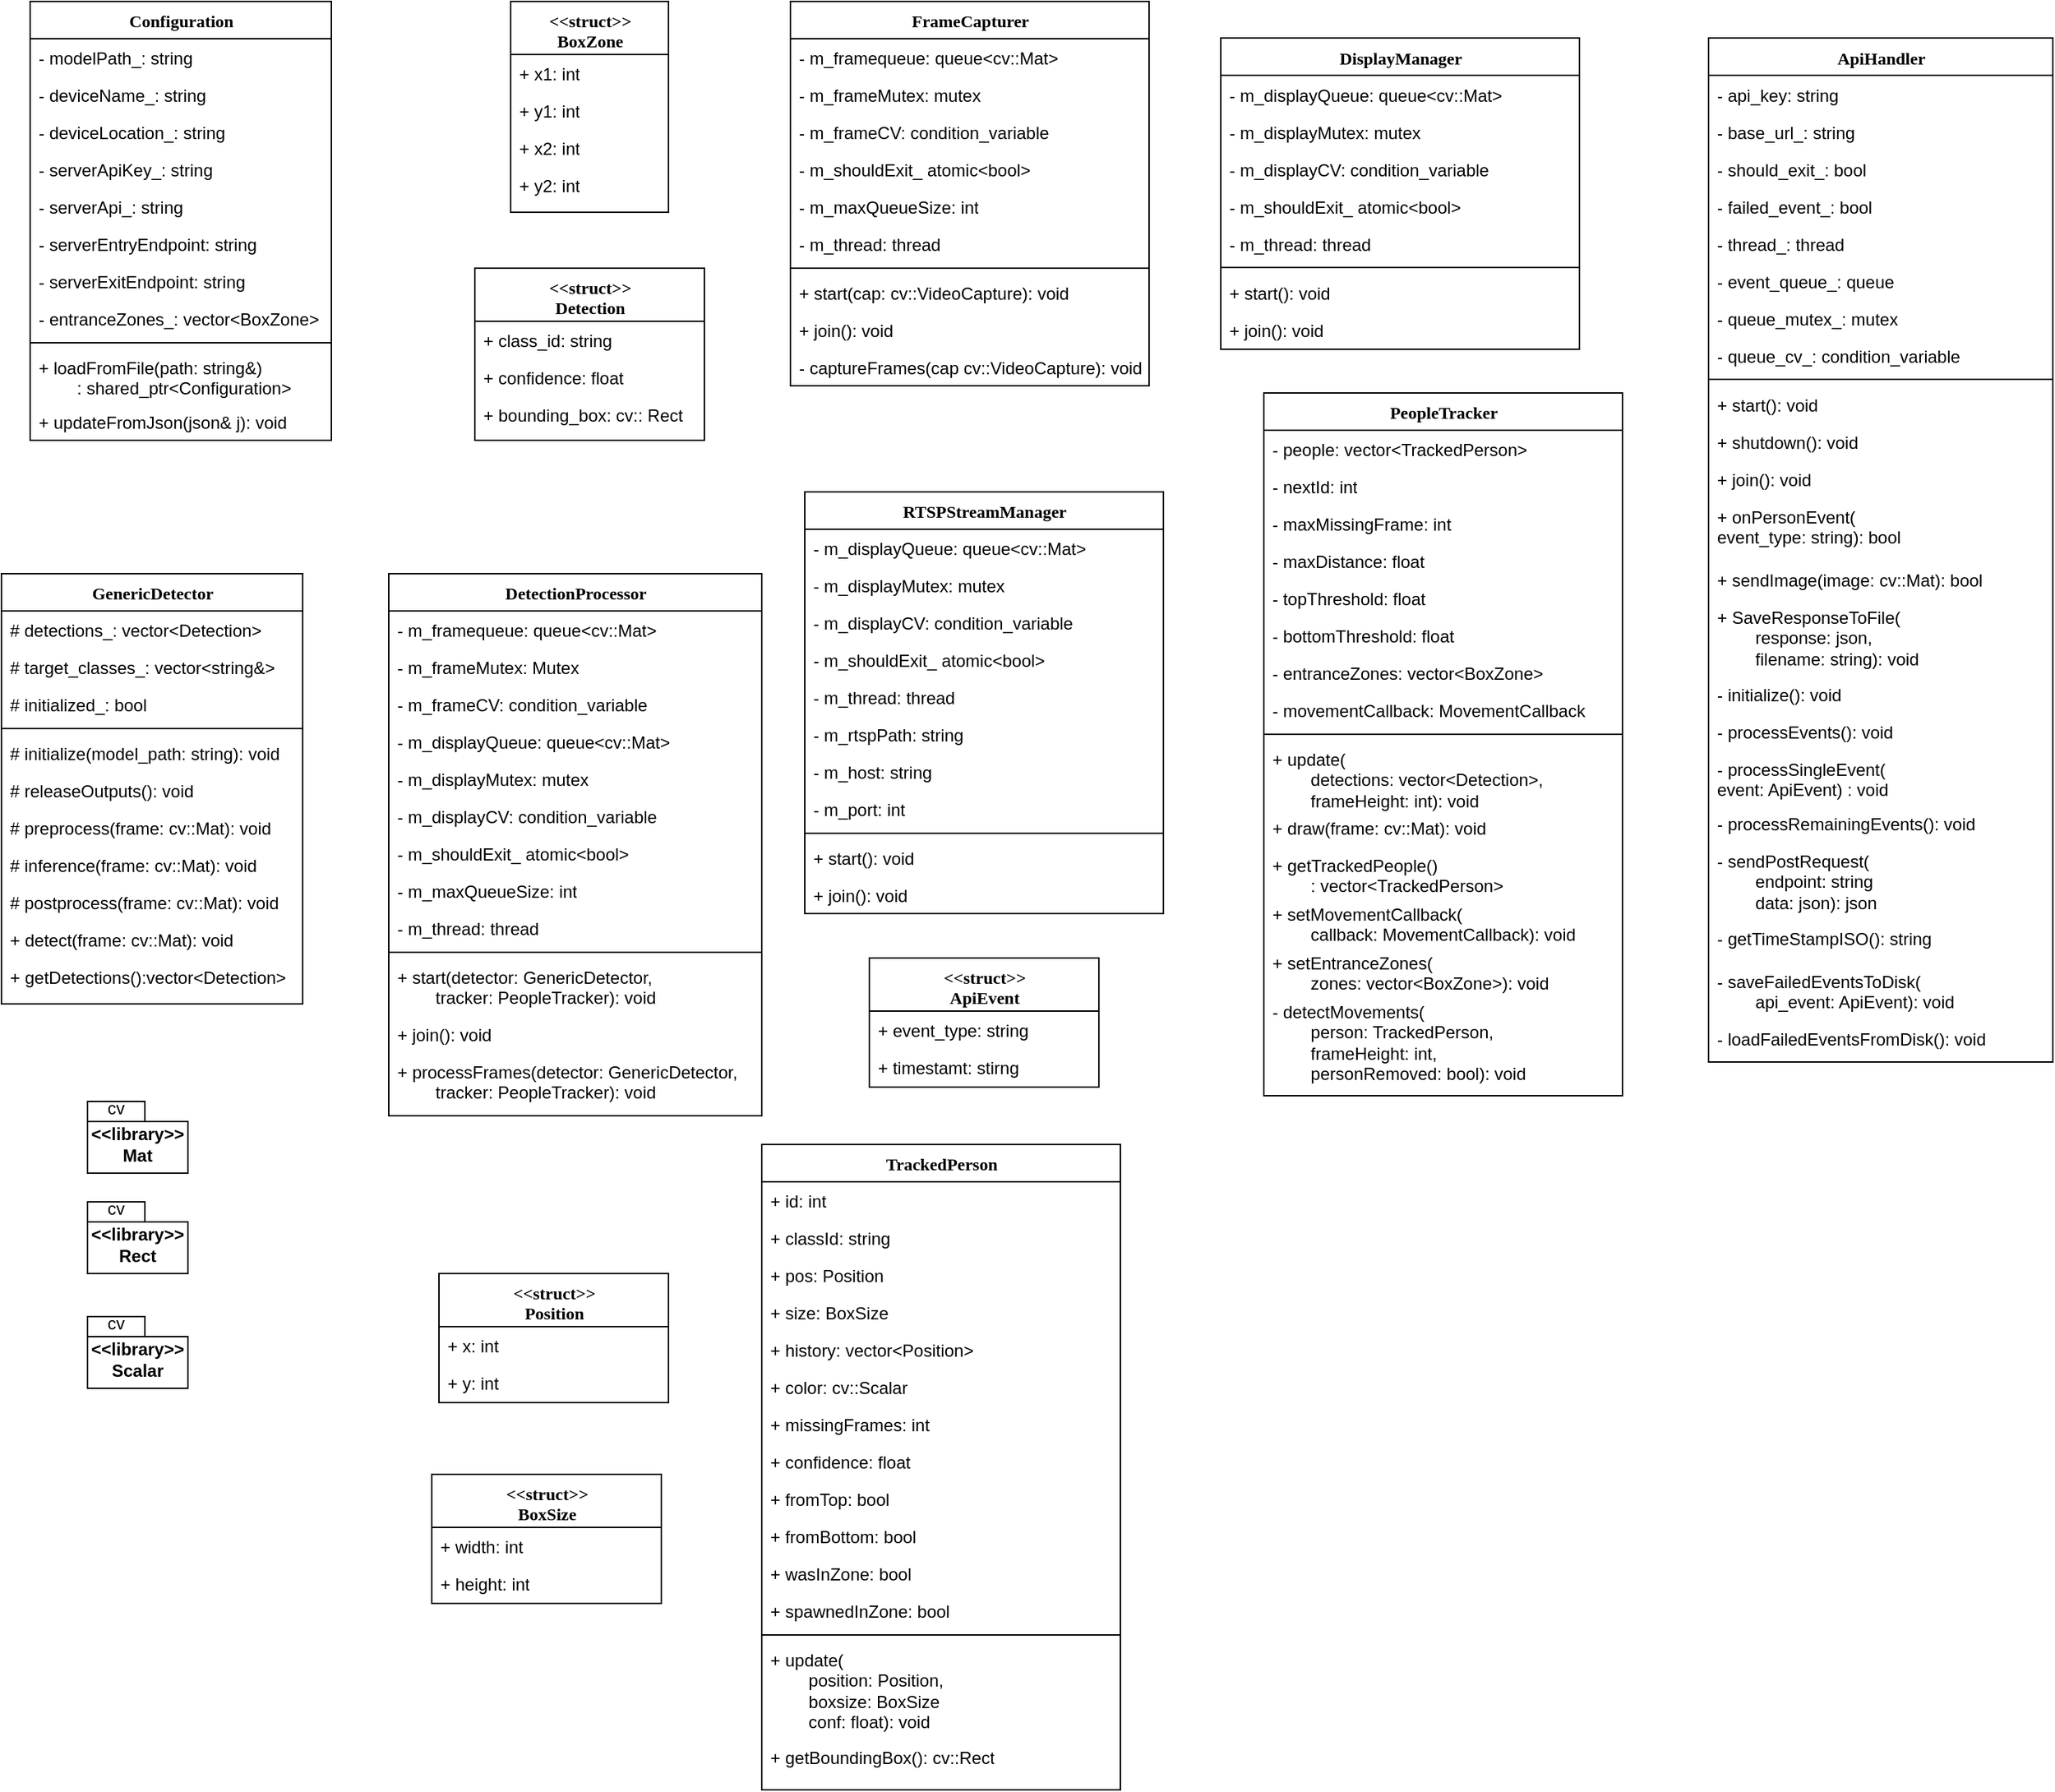 <mxfile version="26.2.9">
  <diagram name="Page-1" id="9f46799a-70d6-7492-0946-bef42562c5a5">
    <mxGraphModel dx="2856" dy="1592" grid="1" gridSize="10" guides="1" tooltips="1" connect="1" arrows="1" fold="1" page="1" pageScale="1" pageWidth="1100" pageHeight="850" background="none" math="0" shadow="0">
      <root>
        <mxCell id="0" />
        <mxCell id="1" parent="0" />
        <mxCell id="78961159f06e98e8-17" value="Configuration" style="swimlane;html=1;fontStyle=1;align=center;verticalAlign=top;childLayout=stackLayout;horizontal=1;startSize=26;horizontalStack=0;resizeParent=1;resizeLast=0;collapsible=1;marginBottom=0;swimlaneFillColor=#ffffff;rounded=0;shadow=0;comic=0;labelBackgroundColor=none;strokeWidth=1;fillColor=none;fontFamily=Verdana;fontSize=12" parent="1" vertex="1">
          <mxGeometry x="110" y="83" width="210" height="306" as="geometry" />
        </mxCell>
        <mxCell id="78961159f06e98e8-21" value="- modelPath_: string" style="text;html=1;strokeColor=none;fillColor=none;align=left;verticalAlign=top;spacingLeft=4;spacingRight=4;whiteSpace=wrap;overflow=hidden;rotatable=0;points=[[0,0.5],[1,0.5]];portConstraint=eastwest;" parent="78961159f06e98e8-17" vertex="1">
          <mxGeometry y="26" width="210" height="26" as="geometry" />
        </mxCell>
        <mxCell id="78961159f06e98e8-23" value="- deviceName_: string" style="text;html=1;strokeColor=none;fillColor=none;align=left;verticalAlign=top;spacingLeft=4;spacingRight=4;whiteSpace=wrap;overflow=hidden;rotatable=0;points=[[0,0.5],[1,0.5]];portConstraint=eastwest;" parent="78961159f06e98e8-17" vertex="1">
          <mxGeometry y="52" width="210" height="26" as="geometry" />
        </mxCell>
        <mxCell id="LlqC3D3vT8OJR-Fm9_zd-6" value="- deviceLocation_: string" style="text;html=1;strokeColor=none;fillColor=none;align=left;verticalAlign=top;spacingLeft=4;spacingRight=4;whiteSpace=wrap;overflow=hidden;rotatable=0;points=[[0,0.5],[1,0.5]];portConstraint=eastwest;" vertex="1" parent="78961159f06e98e8-17">
          <mxGeometry y="78" width="210" height="26" as="geometry" />
        </mxCell>
        <mxCell id="LlqC3D3vT8OJR-Fm9_zd-4" value="- serverApiKey_: string" style="text;html=1;strokeColor=none;fillColor=none;align=left;verticalAlign=top;spacingLeft=4;spacingRight=4;whiteSpace=wrap;overflow=hidden;rotatable=0;points=[[0,0.5],[1,0.5]];portConstraint=eastwest;" vertex="1" parent="78961159f06e98e8-17">
          <mxGeometry y="104" width="210" height="26" as="geometry" />
        </mxCell>
        <mxCell id="LlqC3D3vT8OJR-Fm9_zd-5" value="- serverApi_: string" style="text;html=1;strokeColor=none;fillColor=none;align=left;verticalAlign=top;spacingLeft=4;spacingRight=4;whiteSpace=wrap;overflow=hidden;rotatable=0;points=[[0,0.5],[1,0.5]];portConstraint=eastwest;" vertex="1" parent="78961159f06e98e8-17">
          <mxGeometry y="130" width="210" height="26" as="geometry" />
        </mxCell>
        <mxCell id="LlqC3D3vT8OJR-Fm9_zd-3" value="- serverEntryEndpoint: string" style="text;html=1;strokeColor=none;fillColor=none;align=left;verticalAlign=top;spacingLeft=4;spacingRight=4;whiteSpace=wrap;overflow=hidden;rotatable=0;points=[[0,0.5],[1,0.5]];portConstraint=eastwest;" vertex="1" parent="78961159f06e98e8-17">
          <mxGeometry y="156" width="210" height="26" as="geometry" />
        </mxCell>
        <mxCell id="LlqC3D3vT8OJR-Fm9_zd-7" value="&lt;div&gt;- serverExitEndpoint: string&lt;/div&gt;" style="text;html=1;strokeColor=none;fillColor=none;align=left;verticalAlign=top;spacingLeft=4;spacingRight=4;whiteSpace=wrap;overflow=hidden;rotatable=0;points=[[0,0.5],[1,0.5]];portConstraint=eastwest;" vertex="1" parent="78961159f06e98e8-17">
          <mxGeometry y="182" width="210" height="26" as="geometry" />
        </mxCell>
        <mxCell id="LlqC3D3vT8OJR-Fm9_zd-8" value="- entranceZones_: vector&amp;lt;BoxZone&amp;gt;" style="text;html=1;strokeColor=none;fillColor=none;align=left;verticalAlign=top;spacingLeft=4;spacingRight=4;whiteSpace=wrap;overflow=hidden;rotatable=0;points=[[0,0.5],[1,0.5]];portConstraint=eastwest;" vertex="1" parent="78961159f06e98e8-17">
          <mxGeometry y="208" width="210" height="26" as="geometry" />
        </mxCell>
        <mxCell id="78961159f06e98e8-19" value="" style="line;html=1;strokeWidth=1;fillColor=none;align=left;verticalAlign=middle;spacingTop=-1;spacingLeft=3;spacingRight=3;rotatable=0;labelPosition=right;points=[];portConstraint=eastwest;" parent="78961159f06e98e8-17" vertex="1">
          <mxGeometry y="234" width="210" height="8" as="geometry" />
        </mxCell>
        <mxCell id="78961159f06e98e8-20" value="&lt;div&gt;+ loadFromFile(path: string&amp;amp;)&lt;/div&gt;&lt;div&gt;&lt;span style=&quot;white-space: pre;&quot;&gt;&#x9;&lt;/span&gt;: shared_ptr&amp;lt;Configuration&amp;gt;&lt;/div&gt;" style="text;html=1;strokeColor=none;fillColor=none;align=left;verticalAlign=top;spacingLeft=4;spacingRight=4;whiteSpace=wrap;overflow=hidden;rotatable=0;points=[[0,0.5],[1,0.5]];portConstraint=eastwest;" parent="78961159f06e98e8-17" vertex="1">
          <mxGeometry y="242" width="210" height="38" as="geometry" />
        </mxCell>
        <mxCell id="78961159f06e98e8-27" value="+ updateFromJson(json&amp;amp; j): void" style="text;html=1;strokeColor=none;fillColor=none;align=left;verticalAlign=top;spacingLeft=4;spacingRight=4;whiteSpace=wrap;overflow=hidden;rotatable=0;points=[[0,0.5],[1,0.5]];portConstraint=eastwest;" parent="78961159f06e98e8-17" vertex="1">
          <mxGeometry y="280" width="210" height="26" as="geometry" />
        </mxCell>
        <mxCell id="78961159f06e98e8-30" value="&lt;div&gt;&amp;lt;&amp;lt;struct&amp;gt;&amp;gt;&lt;/div&gt;&lt;div&gt;BoxZone&lt;br&gt;&lt;/div&gt;" style="swimlane;html=1;fontStyle=1;align=center;verticalAlign=top;childLayout=stackLayout;horizontal=1;startSize=37;horizontalStack=0;resizeParent=1;resizeLast=0;collapsible=1;marginBottom=0;swimlaneFillColor=#ffffff;rounded=0;shadow=0;comic=0;labelBackgroundColor=none;strokeWidth=1;fillColor=none;fontFamily=Verdana;fontSize=12" parent="1" vertex="1">
          <mxGeometry x="445" y="83" width="110" height="147" as="geometry" />
        </mxCell>
        <mxCell id="78961159f06e98e8-31" value="+ x1: int" style="text;html=1;strokeColor=none;fillColor=none;align=left;verticalAlign=top;spacingLeft=4;spacingRight=4;whiteSpace=wrap;overflow=hidden;rotatable=0;points=[[0,0.5],[1,0.5]];portConstraint=eastwest;" parent="78961159f06e98e8-30" vertex="1">
          <mxGeometry y="37" width="110" height="26" as="geometry" />
        </mxCell>
        <mxCell id="78961159f06e98e8-32" value="+ y1: int" style="text;html=1;strokeColor=none;fillColor=none;align=left;verticalAlign=top;spacingLeft=4;spacingRight=4;whiteSpace=wrap;overflow=hidden;rotatable=0;points=[[0,0.5],[1,0.5]];portConstraint=eastwest;" parent="78961159f06e98e8-30" vertex="1">
          <mxGeometry y="63" width="110" height="26" as="geometry" />
        </mxCell>
        <mxCell id="78961159f06e98e8-33" value="+ x2: int" style="text;html=1;strokeColor=none;fillColor=none;align=left;verticalAlign=top;spacingLeft=4;spacingRight=4;whiteSpace=wrap;overflow=hidden;rotatable=0;points=[[0,0.5],[1,0.5]];portConstraint=eastwest;" parent="78961159f06e98e8-30" vertex="1">
          <mxGeometry y="89" width="110" height="26" as="geometry" />
        </mxCell>
        <mxCell id="78961159f06e98e8-34" value="+ y2: int" style="text;html=1;strokeColor=none;fillColor=none;align=left;verticalAlign=top;spacingLeft=4;spacingRight=4;whiteSpace=wrap;overflow=hidden;rotatable=0;points=[[0,0.5],[1,0.5]];portConstraint=eastwest;" parent="78961159f06e98e8-30" vertex="1">
          <mxGeometry y="115" width="110" height="26" as="geometry" />
        </mxCell>
        <mxCell id="78961159f06e98e8-43" value="&lt;div&gt;FrameCapturer&lt;/div&gt;" style="swimlane;html=1;fontStyle=1;align=center;verticalAlign=top;childLayout=stackLayout;horizontal=1;startSize=26;horizontalStack=0;resizeParent=1;resizeLast=0;collapsible=1;marginBottom=0;swimlaneFillColor=#ffffff;rounded=0;shadow=0;comic=0;labelBackgroundColor=none;strokeWidth=1;fillColor=none;fontFamily=Verdana;fontSize=12" parent="1" vertex="1">
          <mxGeometry x="640" y="83" width="250" height="268" as="geometry" />
        </mxCell>
        <mxCell id="LlqC3D3vT8OJR-Fm9_zd-34" value="- m_framequeue: queue&amp;lt;cv::Mat&amp;gt;&lt;span style=&quot;white-space: pre;&quot;&gt;&#x9;&lt;/span&gt;" style="text;html=1;strokeColor=none;fillColor=none;align=left;verticalAlign=top;spacingLeft=4;spacingRight=4;whiteSpace=wrap;overflow=hidden;rotatable=0;points=[[0,0.5],[1,0.5]];portConstraint=eastwest;" vertex="1" parent="78961159f06e98e8-43">
          <mxGeometry y="26" width="250" height="26" as="geometry" />
        </mxCell>
        <mxCell id="LlqC3D3vT8OJR-Fm9_zd-35" value="- m_frameMutex: mutex" style="text;html=1;strokeColor=none;fillColor=none;align=left;verticalAlign=top;spacingLeft=4;spacingRight=4;whiteSpace=wrap;overflow=hidden;rotatable=0;points=[[0,0.5],[1,0.5]];portConstraint=eastwest;" vertex="1" parent="78961159f06e98e8-43">
          <mxGeometry y="52" width="250" height="26" as="geometry" />
        </mxCell>
        <mxCell id="LlqC3D3vT8OJR-Fm9_zd-36" value="- m_frameCV: condition_variable" style="text;html=1;strokeColor=none;fillColor=none;align=left;verticalAlign=top;spacingLeft=4;spacingRight=4;whiteSpace=wrap;overflow=hidden;rotatable=0;points=[[0,0.5],[1,0.5]];portConstraint=eastwest;" vertex="1" parent="78961159f06e98e8-43">
          <mxGeometry y="78" width="250" height="26" as="geometry" />
        </mxCell>
        <mxCell id="LlqC3D3vT8OJR-Fm9_zd-37" value="- m_shouldExit_ atomic&amp;lt;bool&amp;gt;" style="text;html=1;strokeColor=none;fillColor=none;align=left;verticalAlign=top;spacingLeft=4;spacingRight=4;whiteSpace=wrap;overflow=hidden;rotatable=0;points=[[0,0.5],[1,0.5]];portConstraint=eastwest;" vertex="1" parent="78961159f06e98e8-43">
          <mxGeometry y="104" width="250" height="26" as="geometry" />
        </mxCell>
        <mxCell id="LlqC3D3vT8OJR-Fm9_zd-38" value="- m_maxQueueSize: int" style="text;html=1;strokeColor=none;fillColor=none;align=left;verticalAlign=top;spacingLeft=4;spacingRight=4;whiteSpace=wrap;overflow=hidden;rotatable=0;points=[[0,0.5],[1,0.5]];portConstraint=eastwest;" vertex="1" parent="78961159f06e98e8-43">
          <mxGeometry y="130" width="250" height="26" as="geometry" />
        </mxCell>
        <mxCell id="LlqC3D3vT8OJR-Fm9_zd-39" value="- m_thread: thread" style="text;html=1;strokeColor=none;fillColor=none;align=left;verticalAlign=top;spacingLeft=4;spacingRight=4;whiteSpace=wrap;overflow=hidden;rotatable=0;points=[[0,0.5],[1,0.5]];portConstraint=eastwest;" vertex="1" parent="78961159f06e98e8-43">
          <mxGeometry y="156" width="250" height="26" as="geometry" />
        </mxCell>
        <mxCell id="78961159f06e98e8-51" value="" style="line;html=1;strokeWidth=1;fillColor=none;align=left;verticalAlign=middle;spacingTop=-1;spacingLeft=3;spacingRight=3;rotatable=0;labelPosition=right;points=[];portConstraint=eastwest;" parent="78961159f06e98e8-43" vertex="1">
          <mxGeometry y="182" width="250" height="8" as="geometry" />
        </mxCell>
        <mxCell id="78961159f06e98e8-52" value="+ start(cap: cv::VideoCapture): void" style="text;html=1;strokeColor=none;fillColor=none;align=left;verticalAlign=top;spacingLeft=4;spacingRight=4;whiteSpace=wrap;overflow=hidden;rotatable=0;points=[[0,0.5],[1,0.5]];portConstraint=eastwest;" parent="78961159f06e98e8-43" vertex="1">
          <mxGeometry y="190" width="250" height="26" as="geometry" />
        </mxCell>
        <mxCell id="78961159f06e98e8-53" value="+ join(): void" style="text;html=1;strokeColor=none;fillColor=none;align=left;verticalAlign=top;spacingLeft=4;spacingRight=4;whiteSpace=wrap;overflow=hidden;rotatable=0;points=[[0,0.5],[1,0.5]];portConstraint=eastwest;" parent="78961159f06e98e8-43" vertex="1">
          <mxGeometry y="216" width="250" height="26" as="geometry" />
        </mxCell>
        <mxCell id="LlqC3D3vT8OJR-Fm9_zd-33" value="- captureFrames(cap cv::VideoCapture): void" style="text;html=1;strokeColor=none;fillColor=none;align=left;verticalAlign=top;spacingLeft=4;spacingRight=4;whiteSpace=wrap;overflow=hidden;rotatable=0;points=[[0,0.5],[1,0.5]];portConstraint=eastwest;" vertex="1" parent="78961159f06e98e8-43">
          <mxGeometry y="242" width="250" height="26" as="geometry" />
        </mxCell>
        <mxCell id="78961159f06e98e8-56" value="&lt;div&gt;GenericDetector&lt;/div&gt;" style="swimlane;html=1;fontStyle=1;align=center;verticalAlign=top;childLayout=stackLayout;horizontal=1;startSize=26;horizontalStack=0;resizeParent=1;resizeLast=0;collapsible=1;marginBottom=0;swimlaneFillColor=#ffffff;rounded=0;shadow=0;comic=0;labelBackgroundColor=none;strokeWidth=1;fillColor=none;fontFamily=Verdana;fontSize=12" parent="1" vertex="1">
          <mxGeometry x="90" y="482" width="210" height="300" as="geometry" />
        </mxCell>
        <mxCell id="78961159f06e98e8-57" value="# detections_: vector&amp;lt;Detection&amp;gt;" style="text;html=1;strokeColor=none;fillColor=none;align=left;verticalAlign=top;spacingLeft=4;spacingRight=4;whiteSpace=wrap;overflow=hidden;rotatable=0;points=[[0,0.5],[1,0.5]];portConstraint=eastwest;" parent="78961159f06e98e8-56" vertex="1">
          <mxGeometry y="26" width="210" height="26" as="geometry" />
        </mxCell>
        <mxCell id="78961159f06e98e8-58" value="# target_classes_: vector&amp;lt;string&amp;amp;&amp;gt;" style="text;html=1;strokeColor=none;fillColor=none;align=left;verticalAlign=top;spacingLeft=4;spacingRight=4;whiteSpace=wrap;overflow=hidden;rotatable=0;points=[[0,0.5],[1,0.5]];portConstraint=eastwest;" parent="78961159f06e98e8-56" vertex="1">
          <mxGeometry y="52" width="210" height="26" as="geometry" />
        </mxCell>
        <mxCell id="78961159f06e98e8-59" value="# initialized_: bool" style="text;html=1;strokeColor=none;fillColor=none;align=left;verticalAlign=top;spacingLeft=4;spacingRight=4;whiteSpace=wrap;overflow=hidden;rotatable=0;points=[[0,0.5],[1,0.5]];portConstraint=eastwest;" parent="78961159f06e98e8-56" vertex="1">
          <mxGeometry y="78" width="210" height="26" as="geometry" />
        </mxCell>
        <mxCell id="78961159f06e98e8-64" value="" style="line;html=1;strokeWidth=1;fillColor=none;align=left;verticalAlign=middle;spacingTop=-1;spacingLeft=3;spacingRight=3;rotatable=0;labelPosition=right;points=[];portConstraint=eastwest;" parent="78961159f06e98e8-56" vertex="1">
          <mxGeometry y="104" width="210" height="8" as="geometry" />
        </mxCell>
        <mxCell id="78961159f06e98e8-65" value="# initialize(model_path: string): void" style="text;html=1;strokeColor=none;fillColor=none;align=left;verticalAlign=top;spacingLeft=4;spacingRight=4;whiteSpace=wrap;overflow=hidden;rotatable=0;points=[[0,0.5],[1,0.5]];portConstraint=eastwest;" parent="78961159f06e98e8-56" vertex="1">
          <mxGeometry y="112" width="210" height="26" as="geometry" />
        </mxCell>
        <mxCell id="78961159f06e98e8-66" value="# releaseOutputs(): void" style="text;html=1;strokeColor=none;fillColor=none;align=left;verticalAlign=top;spacingLeft=4;spacingRight=4;whiteSpace=wrap;overflow=hidden;rotatable=0;points=[[0,0.5],[1,0.5]];portConstraint=eastwest;" parent="78961159f06e98e8-56" vertex="1">
          <mxGeometry y="138" width="210" height="26" as="geometry" />
        </mxCell>
        <mxCell id="78961159f06e98e8-68" value="&lt;div&gt;# preprocess(frame: cv::Mat): void&lt;/div&gt;" style="text;html=1;strokeColor=none;fillColor=none;align=left;verticalAlign=top;spacingLeft=4;spacingRight=4;whiteSpace=wrap;overflow=hidden;rotatable=0;points=[[0,0.5],[1,0.5]];portConstraint=eastwest;" parent="78961159f06e98e8-56" vertex="1">
          <mxGeometry y="164" width="210" height="26" as="geometry" />
        </mxCell>
        <mxCell id="LlqC3D3vT8OJR-Fm9_zd-10" value="# inference(frame: cv::Mat): void" style="text;html=1;strokeColor=none;fillColor=none;align=left;verticalAlign=top;spacingLeft=4;spacingRight=4;whiteSpace=wrap;overflow=hidden;rotatable=0;points=[[0,0.5],[1,0.5]];portConstraint=eastwest;" vertex="1" parent="78961159f06e98e8-56">
          <mxGeometry y="190" width="210" height="26" as="geometry" />
        </mxCell>
        <mxCell id="LlqC3D3vT8OJR-Fm9_zd-11" value="# postprocess(frame: cv::Mat): void" style="text;html=1;strokeColor=none;fillColor=none;align=left;verticalAlign=top;spacingLeft=4;spacingRight=4;whiteSpace=wrap;overflow=hidden;rotatable=0;points=[[0,0.5],[1,0.5]];portConstraint=eastwest;" vertex="1" parent="78961159f06e98e8-56">
          <mxGeometry y="216" width="210" height="26" as="geometry" />
        </mxCell>
        <mxCell id="LlqC3D3vT8OJR-Fm9_zd-16" value="+ detect(frame: cv::Mat): void" style="text;html=1;strokeColor=none;fillColor=none;align=left;verticalAlign=top;spacingLeft=4;spacingRight=4;whiteSpace=wrap;overflow=hidden;rotatable=0;points=[[0,0.5],[1,0.5]];portConstraint=eastwest;" vertex="1" parent="78961159f06e98e8-56">
          <mxGeometry y="242" width="210" height="26" as="geometry" />
        </mxCell>
        <mxCell id="LlqC3D3vT8OJR-Fm9_zd-17" value="+ getDetections():vector&amp;lt;Detection&amp;gt;" style="text;html=1;strokeColor=none;fillColor=none;align=left;verticalAlign=top;spacingLeft=4;spacingRight=4;whiteSpace=wrap;overflow=hidden;rotatable=0;points=[[0,0.5],[1,0.5]];portConstraint=eastwest;" vertex="1" parent="78961159f06e98e8-56">
          <mxGeometry y="268" width="210" height="26" as="geometry" />
        </mxCell>
        <mxCell id="78961159f06e98e8-69" value="DetectionProcessor" style="swimlane;html=1;fontStyle=1;align=center;verticalAlign=top;childLayout=stackLayout;horizontal=1;startSize=26;horizontalStack=0;resizeParent=1;resizeLast=0;collapsible=1;marginBottom=0;swimlaneFillColor=#ffffff;rounded=0;shadow=0;comic=0;labelBackgroundColor=none;strokeWidth=1;fillColor=none;fontFamily=Verdana;fontSize=12" parent="1" vertex="1">
          <mxGeometry x="360" y="482" width="260" height="378" as="geometry" />
        </mxCell>
        <mxCell id="78961159f06e98e8-70" value="- m_framequeue: queue&amp;lt;cv::Mat&amp;gt;&lt;span style=&quot;white-space: pre;&quot;&gt;&#x9;&lt;/span&gt;" style="text;html=1;strokeColor=none;fillColor=none;align=left;verticalAlign=top;spacingLeft=4;spacingRight=4;whiteSpace=wrap;overflow=hidden;rotatable=0;points=[[0,0.5],[1,0.5]];portConstraint=eastwest;" parent="78961159f06e98e8-69" vertex="1">
          <mxGeometry y="26" width="260" height="26" as="geometry" />
        </mxCell>
        <mxCell id="78961159f06e98e8-71" value="- m_frameMutex: Mutex" style="text;html=1;strokeColor=none;fillColor=none;align=left;verticalAlign=top;spacingLeft=4;spacingRight=4;whiteSpace=wrap;overflow=hidden;rotatable=0;points=[[0,0.5],[1,0.5]];portConstraint=eastwest;" parent="78961159f06e98e8-69" vertex="1">
          <mxGeometry y="52" width="260" height="26" as="geometry" />
        </mxCell>
        <mxCell id="78961159f06e98e8-72" value="- m_frameCV: condition_variable" style="text;html=1;strokeColor=none;fillColor=none;align=left;verticalAlign=top;spacingLeft=4;spacingRight=4;whiteSpace=wrap;overflow=hidden;rotatable=0;points=[[0,0.5],[1,0.5]];portConstraint=eastwest;" parent="78961159f06e98e8-69" vertex="1">
          <mxGeometry y="78" width="260" height="26" as="geometry" />
        </mxCell>
        <mxCell id="78961159f06e98e8-74" value="- m_displayQueue: queue&amp;lt;cv::Mat&amp;gt;" style="text;html=1;strokeColor=none;fillColor=none;align=left;verticalAlign=top;spacingLeft=4;spacingRight=4;whiteSpace=wrap;overflow=hidden;rotatable=0;points=[[0,0.5],[1,0.5]];portConstraint=eastwest;" parent="78961159f06e98e8-69" vertex="1">
          <mxGeometry y="104" width="260" height="26" as="geometry" />
        </mxCell>
        <mxCell id="78961159f06e98e8-75" value="- m_displayMutex: mutex" style="text;html=1;strokeColor=none;fillColor=none;align=left;verticalAlign=top;spacingLeft=4;spacingRight=4;whiteSpace=wrap;overflow=hidden;rotatable=0;points=[[0,0.5],[1,0.5]];portConstraint=eastwest;" parent="78961159f06e98e8-69" vertex="1">
          <mxGeometry y="130" width="260" height="26" as="geometry" />
        </mxCell>
        <mxCell id="78961159f06e98e8-76" value="- m_displayCV: condition_variable" style="text;html=1;strokeColor=none;fillColor=none;align=left;verticalAlign=top;spacingLeft=4;spacingRight=4;whiteSpace=wrap;overflow=hidden;rotatable=0;points=[[0,0.5],[1,0.5]];portConstraint=eastwest;" parent="78961159f06e98e8-69" vertex="1">
          <mxGeometry y="156" width="260" height="26" as="geometry" />
        </mxCell>
        <mxCell id="LlqC3D3vT8OJR-Fm9_zd-30" value="- m_shouldExit_ atomic&amp;lt;bool&amp;gt;" style="text;html=1;strokeColor=none;fillColor=none;align=left;verticalAlign=top;spacingLeft=4;spacingRight=4;whiteSpace=wrap;overflow=hidden;rotatable=0;points=[[0,0.5],[1,0.5]];portConstraint=eastwest;" vertex="1" parent="78961159f06e98e8-69">
          <mxGeometry y="182" width="260" height="26" as="geometry" />
        </mxCell>
        <mxCell id="LlqC3D3vT8OJR-Fm9_zd-31" value="- m_maxQueueSize: int" style="text;html=1;strokeColor=none;fillColor=none;align=left;verticalAlign=top;spacingLeft=4;spacingRight=4;whiteSpace=wrap;overflow=hidden;rotatable=0;points=[[0,0.5],[1,0.5]];portConstraint=eastwest;" vertex="1" parent="78961159f06e98e8-69">
          <mxGeometry y="208" width="260" height="26" as="geometry" />
        </mxCell>
        <mxCell id="LlqC3D3vT8OJR-Fm9_zd-32" value="- m_thread: thread" style="text;html=1;strokeColor=none;fillColor=none;align=left;verticalAlign=top;spacingLeft=4;spacingRight=4;whiteSpace=wrap;overflow=hidden;rotatable=0;points=[[0,0.5],[1,0.5]];portConstraint=eastwest;" vertex="1" parent="78961159f06e98e8-69">
          <mxGeometry y="234" width="260" height="26" as="geometry" />
        </mxCell>
        <mxCell id="78961159f06e98e8-77" value="" style="line;html=1;strokeWidth=1;fillColor=none;align=left;verticalAlign=middle;spacingTop=-1;spacingLeft=3;spacingRight=3;rotatable=0;labelPosition=right;points=[];portConstraint=eastwest;" parent="78961159f06e98e8-69" vertex="1">
          <mxGeometry y="260" width="260" height="8" as="geometry" />
        </mxCell>
        <mxCell id="78961159f06e98e8-78" value="&lt;div&gt;+ start(detector: GenericDetector,&amp;nbsp;&lt;/div&gt;&lt;div&gt;&lt;span style=&quot;white-space: pre;&quot;&gt;&#x9;&lt;/span&gt;tracker: PeopleTracker): void&lt;/div&gt;" style="text;html=1;strokeColor=none;fillColor=none;align=left;verticalAlign=top;spacingLeft=4;spacingRight=4;whiteSpace=wrap;overflow=hidden;rotatable=0;points=[[0,0.5],[1,0.5]];portConstraint=eastwest;" parent="78961159f06e98e8-69" vertex="1">
          <mxGeometry y="268" width="260" height="40" as="geometry" />
        </mxCell>
        <mxCell id="78961159f06e98e8-79" value="+ join(): void" style="text;html=1;strokeColor=none;fillColor=none;align=left;verticalAlign=top;spacingLeft=4;spacingRight=4;whiteSpace=wrap;overflow=hidden;rotatable=0;points=[[0,0.5],[1,0.5]];portConstraint=eastwest;" parent="78961159f06e98e8-69" vertex="1">
          <mxGeometry y="308" width="260" height="26" as="geometry" />
        </mxCell>
        <mxCell id="LlqC3D3vT8OJR-Fm9_zd-27" value="&lt;div&gt;+ processFrames(detector: GenericDetector,&amp;nbsp;&lt;/div&gt;&lt;div&gt;&lt;span style=&quot;white-space: pre;&quot;&gt;&#x9;&lt;/span&gt;tracker: PeopleTracker): void&lt;/div&gt;" style="text;html=1;strokeColor=none;fillColor=none;align=left;verticalAlign=top;spacingLeft=4;spacingRight=4;whiteSpace=wrap;overflow=hidden;rotatable=0;points=[[0,0.5],[1,0.5]];portConstraint=eastwest;" vertex="1" parent="78961159f06e98e8-69">
          <mxGeometry y="334" width="260" height="44" as="geometry" />
        </mxCell>
        <mxCell id="78961159f06e98e8-95" value="&lt;div&gt;ApiHandler&lt;/div&gt;" style="swimlane;html=1;fontStyle=1;align=center;verticalAlign=top;childLayout=stackLayout;horizontal=1;startSize=26;horizontalStack=0;resizeParent=1;resizeLast=0;collapsible=1;marginBottom=0;swimlaneFillColor=#ffffff;rounded=0;shadow=0;comic=0;labelBackgroundColor=none;strokeWidth=1;fillColor=none;fontFamily=Verdana;fontSize=12" parent="1" vertex="1">
          <mxGeometry x="1280" y="108.5" width="240" height="714" as="geometry" />
        </mxCell>
        <mxCell id="78961159f06e98e8-96" value="- api_key: string" style="text;html=1;strokeColor=none;fillColor=none;align=left;verticalAlign=top;spacingLeft=4;spacingRight=4;whiteSpace=wrap;overflow=hidden;rotatable=0;points=[[0,0.5],[1,0.5]];portConstraint=eastwest;" parent="78961159f06e98e8-95" vertex="1">
          <mxGeometry y="26" width="240" height="26" as="geometry" />
        </mxCell>
        <mxCell id="78961159f06e98e8-97" value="- base_url_: string" style="text;html=1;strokeColor=none;fillColor=none;align=left;verticalAlign=top;spacingLeft=4;spacingRight=4;whiteSpace=wrap;overflow=hidden;rotatable=0;points=[[0,0.5],[1,0.5]];portConstraint=eastwest;" parent="78961159f06e98e8-95" vertex="1">
          <mxGeometry y="52" width="240" height="26" as="geometry" />
        </mxCell>
        <mxCell id="78961159f06e98e8-98" value="- should_exit_: bool" style="text;html=1;strokeColor=none;fillColor=none;align=left;verticalAlign=top;spacingLeft=4;spacingRight=4;whiteSpace=wrap;overflow=hidden;rotatable=0;points=[[0,0.5],[1,0.5]];portConstraint=eastwest;" parent="78961159f06e98e8-95" vertex="1">
          <mxGeometry y="78" width="240" height="26" as="geometry" />
        </mxCell>
        <mxCell id="78961159f06e98e8-102" value="- failed_event_: bool" style="text;html=1;strokeColor=none;fillColor=none;align=left;verticalAlign=top;spacingLeft=4;spacingRight=4;whiteSpace=wrap;overflow=hidden;rotatable=0;points=[[0,0.5],[1,0.5]];portConstraint=eastwest;" parent="78961159f06e98e8-95" vertex="1">
          <mxGeometry y="104" width="240" height="26" as="geometry" />
        </mxCell>
        <mxCell id="LlqC3D3vT8OJR-Fm9_zd-58" value="- thread_: thread" style="text;html=1;strokeColor=none;fillColor=none;align=left;verticalAlign=top;spacingLeft=4;spacingRight=4;whiteSpace=wrap;overflow=hidden;rotatable=0;points=[[0,0.5],[1,0.5]];portConstraint=eastwest;" vertex="1" parent="78961159f06e98e8-95">
          <mxGeometry y="130" width="240" height="26" as="geometry" />
        </mxCell>
        <mxCell id="LlqC3D3vT8OJR-Fm9_zd-60" value="- event_queue_: queue" style="text;html=1;strokeColor=none;fillColor=none;align=left;verticalAlign=top;spacingLeft=4;spacingRight=4;whiteSpace=wrap;overflow=hidden;rotatable=0;points=[[0,0.5],[1,0.5]];portConstraint=eastwest;" vertex="1" parent="78961159f06e98e8-95">
          <mxGeometry y="156" width="240" height="26" as="geometry" />
        </mxCell>
        <mxCell id="LlqC3D3vT8OJR-Fm9_zd-61" value="- queue_mutex_: mutex" style="text;html=1;strokeColor=none;fillColor=none;align=left;verticalAlign=top;spacingLeft=4;spacingRight=4;whiteSpace=wrap;overflow=hidden;rotatable=0;points=[[0,0.5],[1,0.5]];portConstraint=eastwest;" vertex="1" parent="78961159f06e98e8-95">
          <mxGeometry y="182" width="240" height="26" as="geometry" />
        </mxCell>
        <mxCell id="LlqC3D3vT8OJR-Fm9_zd-59" value="- queue_cv_: condition_variable" style="text;html=1;strokeColor=none;fillColor=none;align=left;verticalAlign=top;spacingLeft=4;spacingRight=4;whiteSpace=wrap;overflow=hidden;rotatable=0;points=[[0,0.5],[1,0.5]];portConstraint=eastwest;" vertex="1" parent="78961159f06e98e8-95">
          <mxGeometry y="208" width="240" height="26" as="geometry" />
        </mxCell>
        <mxCell id="78961159f06e98e8-103" value="" style="line;html=1;strokeWidth=1;fillColor=none;align=left;verticalAlign=middle;spacingTop=-1;spacingLeft=3;spacingRight=3;rotatable=0;labelPosition=right;points=[];portConstraint=eastwest;" parent="78961159f06e98e8-95" vertex="1">
          <mxGeometry y="234" width="240" height="8" as="geometry" />
        </mxCell>
        <mxCell id="78961159f06e98e8-104" value="+ start(): void" style="text;html=1;strokeColor=none;fillColor=none;align=left;verticalAlign=top;spacingLeft=4;spacingRight=4;whiteSpace=wrap;overflow=hidden;rotatable=0;points=[[0,0.5],[1,0.5]];portConstraint=eastwest;" parent="78961159f06e98e8-95" vertex="1">
          <mxGeometry y="242" width="240" height="26" as="geometry" />
        </mxCell>
        <mxCell id="LlqC3D3vT8OJR-Fm9_zd-41" value="&lt;div&gt;+ shutdown(): void&lt;/div&gt;" style="text;html=1;strokeColor=none;fillColor=none;align=left;verticalAlign=top;spacingLeft=4;spacingRight=4;whiteSpace=wrap;overflow=hidden;rotatable=0;points=[[0,0.5],[1,0.5]];portConstraint=eastwest;" vertex="1" parent="78961159f06e98e8-95">
          <mxGeometry y="268" width="240" height="26" as="geometry" />
        </mxCell>
        <mxCell id="LlqC3D3vT8OJR-Fm9_zd-42" value="&lt;div&gt;+ join(): void&lt;/div&gt;" style="text;html=1;strokeColor=none;fillColor=none;align=left;verticalAlign=top;spacingLeft=4;spacingRight=4;whiteSpace=wrap;overflow=hidden;rotatable=0;points=[[0,0.5],[1,0.5]];portConstraint=eastwest;" vertex="1" parent="78961159f06e98e8-95">
          <mxGeometry y="294" width="240" height="26" as="geometry" />
        </mxCell>
        <mxCell id="LlqC3D3vT8OJR-Fm9_zd-43" value="&lt;div&gt;+ onPersonEvent(&lt;/div&gt;&lt;div&gt;event_type: string): bool&lt;br&gt;&lt;/div&gt;" style="text;html=1;strokeColor=none;fillColor=none;align=left;verticalAlign=top;spacingLeft=4;spacingRight=4;whiteSpace=wrap;overflow=hidden;rotatable=0;points=[[0,0.5],[1,0.5]];portConstraint=eastwest;" vertex="1" parent="78961159f06e98e8-95">
          <mxGeometry y="320" width="240" height="44" as="geometry" />
        </mxCell>
        <mxCell id="LlqC3D3vT8OJR-Fm9_zd-44" value="+ sendImage(image: cv::Mat): bool" style="text;html=1;strokeColor=none;fillColor=none;align=left;verticalAlign=top;spacingLeft=4;spacingRight=4;whiteSpace=wrap;overflow=hidden;rotatable=0;points=[[0,0.5],[1,0.5]];portConstraint=eastwest;" vertex="1" parent="78961159f06e98e8-95">
          <mxGeometry y="364" width="240" height="26" as="geometry" />
        </mxCell>
        <mxCell id="LlqC3D3vT8OJR-Fm9_zd-45" value="&lt;div&gt;+ SaveResponseToFile(&lt;/div&gt;&lt;div&gt;&lt;span style=&quot;white-space: pre;&quot;&gt;&#x9;&lt;/span&gt;response: json,&lt;/div&gt;&lt;div&gt;&lt;span style=&quot;white-space: pre;&quot;&gt;&#x9;&lt;/span&gt;filename: string): void&lt;br&gt;&lt;/div&gt;" style="text;html=1;strokeColor=none;fillColor=none;align=left;verticalAlign=top;spacingLeft=4;spacingRight=4;whiteSpace=wrap;overflow=hidden;rotatable=0;points=[[0,0.5],[1,0.5]];portConstraint=eastwest;" vertex="1" parent="78961159f06e98e8-95">
          <mxGeometry y="390" width="240" height="54" as="geometry" />
        </mxCell>
        <mxCell id="LlqC3D3vT8OJR-Fm9_zd-46" value="&lt;div&gt;- initialize(): void&lt;/div&gt;" style="text;html=1;strokeColor=none;fillColor=none;align=left;verticalAlign=top;spacingLeft=4;spacingRight=4;whiteSpace=wrap;overflow=hidden;rotatable=0;points=[[0,0.5],[1,0.5]];portConstraint=eastwest;" vertex="1" parent="78961159f06e98e8-95">
          <mxGeometry y="444" width="240" height="26" as="geometry" />
        </mxCell>
        <mxCell id="LlqC3D3vT8OJR-Fm9_zd-47" value="- processEvents(): void" style="text;html=1;strokeColor=none;fillColor=none;align=left;verticalAlign=top;spacingLeft=4;spacingRight=4;whiteSpace=wrap;overflow=hidden;rotatable=0;points=[[0,0.5],[1,0.5]];portConstraint=eastwest;" vertex="1" parent="78961159f06e98e8-95">
          <mxGeometry y="470" width="240" height="26" as="geometry" />
        </mxCell>
        <mxCell id="LlqC3D3vT8OJR-Fm9_zd-48" value="&lt;div&gt;- processSingleEvent(&lt;/div&gt;&lt;div&gt;event: ApiEvent) : void&lt;/div&gt;" style="text;html=1;strokeColor=none;fillColor=none;align=left;verticalAlign=top;spacingLeft=4;spacingRight=4;whiteSpace=wrap;overflow=hidden;rotatable=0;points=[[0,0.5],[1,0.5]];portConstraint=eastwest;" vertex="1" parent="78961159f06e98e8-95">
          <mxGeometry y="496" width="240" height="38" as="geometry" />
        </mxCell>
        <mxCell id="LlqC3D3vT8OJR-Fm9_zd-53" value="- processRemainingEvents(): void" style="text;html=1;strokeColor=none;fillColor=none;align=left;verticalAlign=top;spacingLeft=4;spacingRight=4;whiteSpace=wrap;overflow=hidden;rotatable=0;points=[[0,0.5],[1,0.5]];portConstraint=eastwest;" vertex="1" parent="78961159f06e98e8-95">
          <mxGeometry y="534" width="240" height="26" as="geometry" />
        </mxCell>
        <mxCell id="LlqC3D3vT8OJR-Fm9_zd-54" value="&lt;div&gt;- sendPostRequest(&lt;/div&gt;&lt;div&gt;&lt;span style=&quot;white-space: pre;&quot;&gt;&#x9;&lt;/span&gt;endpoint: string&lt;/div&gt;&lt;div&gt;&lt;span style=&quot;white-space: pre;&quot;&gt;&#x9;&lt;/span&gt;data: json): json&lt;/div&gt;" style="text;html=1;strokeColor=none;fillColor=none;align=left;verticalAlign=top;spacingLeft=4;spacingRight=4;whiteSpace=wrap;overflow=hidden;rotatable=0;points=[[0,0.5],[1,0.5]];portConstraint=eastwest;" vertex="1" parent="78961159f06e98e8-95">
          <mxGeometry y="560" width="240" height="54" as="geometry" />
        </mxCell>
        <mxCell id="LlqC3D3vT8OJR-Fm9_zd-55" value="&lt;div&gt;- getTimeStampISO(): string&lt;/div&gt;" style="text;html=1;strokeColor=none;fillColor=none;align=left;verticalAlign=top;spacingLeft=4;spacingRight=4;whiteSpace=wrap;overflow=hidden;rotatable=0;points=[[0,0.5],[1,0.5]];portConstraint=eastwest;" vertex="1" parent="78961159f06e98e8-95">
          <mxGeometry y="614" width="240" height="30" as="geometry" />
        </mxCell>
        <mxCell id="LlqC3D3vT8OJR-Fm9_zd-56" value="&lt;div&gt;- saveFailedEventsToDisk(&lt;/div&gt;&lt;div&gt;&lt;span style=&quot;white-space: pre;&quot;&gt;&#x9;&lt;/span&gt;api_event: ApiEvent): void&lt;/div&gt;" style="text;html=1;strokeColor=none;fillColor=none;align=left;verticalAlign=top;spacingLeft=4;spacingRight=4;whiteSpace=wrap;overflow=hidden;rotatable=0;points=[[0,0.5],[1,0.5]];portConstraint=eastwest;" vertex="1" parent="78961159f06e98e8-95">
          <mxGeometry y="644" width="240" height="40" as="geometry" />
        </mxCell>
        <mxCell id="LlqC3D3vT8OJR-Fm9_zd-57" value="&lt;div&gt;- loadFailedEventsFromDisk(): void&lt;/div&gt;" style="text;html=1;strokeColor=none;fillColor=none;align=left;verticalAlign=top;spacingLeft=4;spacingRight=4;whiteSpace=wrap;overflow=hidden;rotatable=0;points=[[0,0.5],[1,0.5]];portConstraint=eastwest;" vertex="1" parent="78961159f06e98e8-95">
          <mxGeometry y="684" width="240" height="30" as="geometry" />
        </mxCell>
        <mxCell id="LlqC3D3vT8OJR-Fm9_zd-14" value="" style="group" vertex="1" connectable="0" parent="1">
          <mxGeometry x="140" y="840" width="80" height="60" as="geometry" />
        </mxCell>
        <mxCell id="LlqC3D3vT8OJR-Fm9_zd-12" value="&lt;div&gt;&amp;lt;&amp;lt;library&amp;gt;&amp;gt;&lt;/div&gt;&lt;div&gt;Mat&lt;br&gt;&lt;/div&gt;" style="shape=folder;fontStyle=1;spacingTop=10;tabWidth=40;tabHeight=14;tabPosition=left;html=1;whiteSpace=wrap;" vertex="1" parent="LlqC3D3vT8OJR-Fm9_zd-14">
          <mxGeometry x="10" y="10" width="70" height="50" as="geometry" />
        </mxCell>
        <mxCell id="LlqC3D3vT8OJR-Fm9_zd-13" value="cv" style="text;html=1;align=center;verticalAlign=middle;whiteSpace=wrap;rounded=0;" vertex="1" parent="LlqC3D3vT8OJR-Fm9_zd-14">
          <mxGeometry width="60" height="30" as="geometry" />
        </mxCell>
        <mxCell id="LlqC3D3vT8OJR-Fm9_zd-18" value="&lt;div&gt;&amp;lt;&amp;lt;struct&amp;gt;&amp;gt;&lt;/div&gt;&lt;div&gt;Detection&lt;br&gt;&lt;/div&gt;" style="swimlane;html=1;fontStyle=1;align=center;verticalAlign=top;childLayout=stackLayout;horizontal=1;startSize=37;horizontalStack=0;resizeParent=1;resizeLast=0;collapsible=1;marginBottom=0;swimlaneFillColor=#ffffff;rounded=0;shadow=0;comic=0;labelBackgroundColor=none;strokeWidth=1;fillColor=none;fontFamily=Verdana;fontSize=12" vertex="1" parent="1">
          <mxGeometry x="420" y="269" width="160" height="120" as="geometry" />
        </mxCell>
        <mxCell id="LlqC3D3vT8OJR-Fm9_zd-19" value="+ class_id: string" style="text;html=1;strokeColor=none;fillColor=none;align=left;verticalAlign=top;spacingLeft=4;spacingRight=4;whiteSpace=wrap;overflow=hidden;rotatable=0;points=[[0,0.5],[1,0.5]];portConstraint=eastwest;" vertex="1" parent="LlqC3D3vT8OJR-Fm9_zd-18">
          <mxGeometry y="37" width="160" height="26" as="geometry" />
        </mxCell>
        <mxCell id="LlqC3D3vT8OJR-Fm9_zd-20" value="+ confidence: float" style="text;html=1;strokeColor=none;fillColor=none;align=left;verticalAlign=top;spacingLeft=4;spacingRight=4;whiteSpace=wrap;overflow=hidden;rotatable=0;points=[[0,0.5],[1,0.5]];portConstraint=eastwest;" vertex="1" parent="LlqC3D3vT8OJR-Fm9_zd-18">
          <mxGeometry y="63" width="160" height="26" as="geometry" />
        </mxCell>
        <mxCell id="LlqC3D3vT8OJR-Fm9_zd-21" value="+ bounding_box: cv:: Rect" style="text;html=1;strokeColor=none;fillColor=none;align=left;verticalAlign=top;spacingLeft=4;spacingRight=4;whiteSpace=wrap;overflow=hidden;rotatable=0;points=[[0,0.5],[1,0.5]];portConstraint=eastwest;" vertex="1" parent="LlqC3D3vT8OJR-Fm9_zd-18">
          <mxGeometry y="89" width="160" height="26" as="geometry" />
        </mxCell>
        <mxCell id="LlqC3D3vT8OJR-Fm9_zd-23" value="" style="group" vertex="1" connectable="0" parent="1">
          <mxGeometry x="140" y="910" width="80" height="60" as="geometry" />
        </mxCell>
        <mxCell id="LlqC3D3vT8OJR-Fm9_zd-24" value="&lt;div&gt;&amp;lt;&amp;lt;library&amp;gt;&amp;gt;&lt;/div&gt;&lt;div&gt;Rect&lt;br&gt;&lt;/div&gt;" style="shape=folder;fontStyle=1;spacingTop=10;tabWidth=40;tabHeight=14;tabPosition=left;html=1;whiteSpace=wrap;" vertex="1" parent="LlqC3D3vT8OJR-Fm9_zd-23">
          <mxGeometry x="10" y="10" width="70" height="50" as="geometry" />
        </mxCell>
        <mxCell id="LlqC3D3vT8OJR-Fm9_zd-25" value="cv" style="text;html=1;align=center;verticalAlign=middle;whiteSpace=wrap;rounded=0;" vertex="1" parent="LlqC3D3vT8OJR-Fm9_zd-23">
          <mxGeometry width="60" height="30" as="geometry" />
        </mxCell>
        <mxCell id="LlqC3D3vT8OJR-Fm9_zd-49" value="&lt;div&gt;&amp;lt;&amp;lt;struct&amp;gt;&amp;gt;&lt;/div&gt;&lt;div&gt;ApiEvent&lt;br&gt;&lt;/div&gt;" style="swimlane;html=1;fontStyle=1;align=center;verticalAlign=top;childLayout=stackLayout;horizontal=1;startSize=37;horizontalStack=0;resizeParent=1;resizeLast=0;collapsible=1;marginBottom=0;swimlaneFillColor=#ffffff;rounded=0;shadow=0;comic=0;labelBackgroundColor=none;strokeWidth=1;fillColor=none;fontFamily=Verdana;fontSize=12" vertex="1" parent="1">
          <mxGeometry x="695" y="750" width="160" height="90" as="geometry" />
        </mxCell>
        <mxCell id="LlqC3D3vT8OJR-Fm9_zd-50" value="+ event_type: string" style="text;html=1;strokeColor=none;fillColor=none;align=left;verticalAlign=top;spacingLeft=4;spacingRight=4;whiteSpace=wrap;overflow=hidden;rotatable=0;points=[[0,0.5],[1,0.5]];portConstraint=eastwest;" vertex="1" parent="LlqC3D3vT8OJR-Fm9_zd-49">
          <mxGeometry y="37" width="160" height="26" as="geometry" />
        </mxCell>
        <mxCell id="LlqC3D3vT8OJR-Fm9_zd-51" value="+ timestamt: stirng" style="text;html=1;strokeColor=none;fillColor=none;align=left;verticalAlign=top;spacingLeft=4;spacingRight=4;whiteSpace=wrap;overflow=hidden;rotatable=0;points=[[0,0.5],[1,0.5]];portConstraint=eastwest;" vertex="1" parent="LlqC3D3vT8OJR-Fm9_zd-49">
          <mxGeometry y="63" width="160" height="26" as="geometry" />
        </mxCell>
        <mxCell id="LlqC3D3vT8OJR-Fm9_zd-62" value="DisplayManager" style="swimlane;html=1;fontStyle=1;align=center;verticalAlign=top;childLayout=stackLayout;horizontal=1;startSize=26;horizontalStack=0;resizeParent=1;resizeLast=0;collapsible=1;marginBottom=0;swimlaneFillColor=#ffffff;rounded=0;shadow=0;comic=0;labelBackgroundColor=none;strokeWidth=1;fillColor=none;fontFamily=Verdana;fontSize=12" vertex="1" parent="1">
          <mxGeometry x="940" y="108.5" width="250" height="217" as="geometry" />
        </mxCell>
        <mxCell id="LlqC3D3vT8OJR-Fm9_zd-63" value="- m_displayQueue: queue&amp;lt;cv::Mat&amp;gt;&lt;span style=&quot;white-space: pre;&quot;&gt;&#x9;&lt;/span&gt;" style="text;html=1;strokeColor=none;fillColor=none;align=left;verticalAlign=top;spacingLeft=4;spacingRight=4;whiteSpace=wrap;overflow=hidden;rotatable=0;points=[[0,0.5],[1,0.5]];portConstraint=eastwest;" vertex="1" parent="LlqC3D3vT8OJR-Fm9_zd-62">
          <mxGeometry y="26" width="250" height="26" as="geometry" />
        </mxCell>
        <mxCell id="LlqC3D3vT8OJR-Fm9_zd-64" value="- m_displayMutex: mutex" style="text;html=1;strokeColor=none;fillColor=none;align=left;verticalAlign=top;spacingLeft=4;spacingRight=4;whiteSpace=wrap;overflow=hidden;rotatable=0;points=[[0,0.5],[1,0.5]];portConstraint=eastwest;" vertex="1" parent="LlqC3D3vT8OJR-Fm9_zd-62">
          <mxGeometry y="52" width="250" height="26" as="geometry" />
        </mxCell>
        <mxCell id="LlqC3D3vT8OJR-Fm9_zd-65" value="- m_displayCV: condition_variable" style="text;html=1;strokeColor=none;fillColor=none;align=left;verticalAlign=top;spacingLeft=4;spacingRight=4;whiteSpace=wrap;overflow=hidden;rotatable=0;points=[[0,0.5],[1,0.5]];portConstraint=eastwest;" vertex="1" parent="LlqC3D3vT8OJR-Fm9_zd-62">
          <mxGeometry y="78" width="250" height="26" as="geometry" />
        </mxCell>
        <mxCell id="LlqC3D3vT8OJR-Fm9_zd-66" value="- m_shouldExit_ atomic&amp;lt;bool&amp;gt;" style="text;html=1;strokeColor=none;fillColor=none;align=left;verticalAlign=top;spacingLeft=4;spacingRight=4;whiteSpace=wrap;overflow=hidden;rotatable=0;points=[[0,0.5],[1,0.5]];portConstraint=eastwest;" vertex="1" parent="LlqC3D3vT8OJR-Fm9_zd-62">
          <mxGeometry y="104" width="250" height="26" as="geometry" />
        </mxCell>
        <mxCell id="LlqC3D3vT8OJR-Fm9_zd-68" value="- m_thread: thread" style="text;html=1;strokeColor=none;fillColor=none;align=left;verticalAlign=top;spacingLeft=4;spacingRight=4;whiteSpace=wrap;overflow=hidden;rotatable=0;points=[[0,0.5],[1,0.5]];portConstraint=eastwest;" vertex="1" parent="LlqC3D3vT8OJR-Fm9_zd-62">
          <mxGeometry y="130" width="250" height="26" as="geometry" />
        </mxCell>
        <mxCell id="LlqC3D3vT8OJR-Fm9_zd-69" value="" style="line;html=1;strokeWidth=1;fillColor=none;align=left;verticalAlign=middle;spacingTop=-1;spacingLeft=3;spacingRight=3;rotatable=0;labelPosition=right;points=[];portConstraint=eastwest;" vertex="1" parent="LlqC3D3vT8OJR-Fm9_zd-62">
          <mxGeometry y="156" width="250" height="8" as="geometry" />
        </mxCell>
        <mxCell id="LlqC3D3vT8OJR-Fm9_zd-70" value="+ start(): void" style="text;html=1;strokeColor=none;fillColor=none;align=left;verticalAlign=top;spacingLeft=4;spacingRight=4;whiteSpace=wrap;overflow=hidden;rotatable=0;points=[[0,0.5],[1,0.5]];portConstraint=eastwest;" vertex="1" parent="LlqC3D3vT8OJR-Fm9_zd-62">
          <mxGeometry y="164" width="250" height="26" as="geometry" />
        </mxCell>
        <mxCell id="LlqC3D3vT8OJR-Fm9_zd-71" value="+ join(): void" style="text;html=1;strokeColor=none;fillColor=none;align=left;verticalAlign=top;spacingLeft=4;spacingRight=4;whiteSpace=wrap;overflow=hidden;rotatable=0;points=[[0,0.5],[1,0.5]];portConstraint=eastwest;" vertex="1" parent="LlqC3D3vT8OJR-Fm9_zd-62">
          <mxGeometry y="190" width="250" height="26" as="geometry" />
        </mxCell>
        <mxCell id="LlqC3D3vT8OJR-Fm9_zd-73" value="RTSPStreamManager" style="swimlane;html=1;fontStyle=1;align=center;verticalAlign=top;childLayout=stackLayout;horizontal=1;startSize=26;horizontalStack=0;resizeParent=1;resizeLast=0;collapsible=1;marginBottom=0;swimlaneFillColor=#ffffff;rounded=0;shadow=0;comic=0;labelBackgroundColor=none;strokeWidth=1;fillColor=none;fontFamily=Verdana;fontSize=12" vertex="1" parent="1">
          <mxGeometry x="650" y="425" width="250" height="294" as="geometry" />
        </mxCell>
        <mxCell id="LlqC3D3vT8OJR-Fm9_zd-74" value="- m_displayQueue: queue&amp;lt;cv::Mat&amp;gt;&lt;span style=&quot;white-space: pre;&quot;&gt;&#x9;&lt;/span&gt;" style="text;html=1;strokeColor=none;fillColor=none;align=left;verticalAlign=top;spacingLeft=4;spacingRight=4;whiteSpace=wrap;overflow=hidden;rotatable=0;points=[[0,0.5],[1,0.5]];portConstraint=eastwest;" vertex="1" parent="LlqC3D3vT8OJR-Fm9_zd-73">
          <mxGeometry y="26" width="250" height="26" as="geometry" />
        </mxCell>
        <mxCell id="LlqC3D3vT8OJR-Fm9_zd-75" value="- m_displayMutex: mutex" style="text;html=1;strokeColor=none;fillColor=none;align=left;verticalAlign=top;spacingLeft=4;spacingRight=4;whiteSpace=wrap;overflow=hidden;rotatable=0;points=[[0,0.5],[1,0.5]];portConstraint=eastwest;" vertex="1" parent="LlqC3D3vT8OJR-Fm9_zd-73">
          <mxGeometry y="52" width="250" height="26" as="geometry" />
        </mxCell>
        <mxCell id="LlqC3D3vT8OJR-Fm9_zd-76" value="- m_displayCV: condition_variable" style="text;html=1;strokeColor=none;fillColor=none;align=left;verticalAlign=top;spacingLeft=4;spacingRight=4;whiteSpace=wrap;overflow=hidden;rotatable=0;points=[[0,0.5],[1,0.5]];portConstraint=eastwest;" vertex="1" parent="LlqC3D3vT8OJR-Fm9_zd-73">
          <mxGeometry y="78" width="250" height="26" as="geometry" />
        </mxCell>
        <mxCell id="LlqC3D3vT8OJR-Fm9_zd-77" value="- m_shouldExit_ atomic&amp;lt;bool&amp;gt;" style="text;html=1;strokeColor=none;fillColor=none;align=left;verticalAlign=top;spacingLeft=4;spacingRight=4;whiteSpace=wrap;overflow=hidden;rotatable=0;points=[[0,0.5],[1,0.5]];portConstraint=eastwest;" vertex="1" parent="LlqC3D3vT8OJR-Fm9_zd-73">
          <mxGeometry y="104" width="250" height="26" as="geometry" />
        </mxCell>
        <mxCell id="LlqC3D3vT8OJR-Fm9_zd-78" value="- m_thread: thread" style="text;html=1;strokeColor=none;fillColor=none;align=left;verticalAlign=top;spacingLeft=4;spacingRight=4;whiteSpace=wrap;overflow=hidden;rotatable=0;points=[[0,0.5],[1,0.5]];portConstraint=eastwest;" vertex="1" parent="LlqC3D3vT8OJR-Fm9_zd-73">
          <mxGeometry y="130" width="250" height="26" as="geometry" />
        </mxCell>
        <mxCell id="LlqC3D3vT8OJR-Fm9_zd-82" value="- m_rtspPath: string" style="text;html=1;strokeColor=none;fillColor=none;align=left;verticalAlign=top;spacingLeft=4;spacingRight=4;whiteSpace=wrap;overflow=hidden;rotatable=0;points=[[0,0.5],[1,0.5]];portConstraint=eastwest;" vertex="1" parent="LlqC3D3vT8OJR-Fm9_zd-73">
          <mxGeometry y="156" width="250" height="26" as="geometry" />
        </mxCell>
        <mxCell id="LlqC3D3vT8OJR-Fm9_zd-83" value="- m_host: string" style="text;html=1;strokeColor=none;fillColor=none;align=left;verticalAlign=top;spacingLeft=4;spacingRight=4;whiteSpace=wrap;overflow=hidden;rotatable=0;points=[[0,0.5],[1,0.5]];portConstraint=eastwest;" vertex="1" parent="LlqC3D3vT8OJR-Fm9_zd-73">
          <mxGeometry y="182" width="250" height="26" as="geometry" />
        </mxCell>
        <mxCell id="LlqC3D3vT8OJR-Fm9_zd-84" value="- m_port: int" style="text;html=1;strokeColor=none;fillColor=none;align=left;verticalAlign=top;spacingLeft=4;spacingRight=4;whiteSpace=wrap;overflow=hidden;rotatable=0;points=[[0,0.5],[1,0.5]];portConstraint=eastwest;" vertex="1" parent="LlqC3D3vT8OJR-Fm9_zd-73">
          <mxGeometry y="208" width="250" height="26" as="geometry" />
        </mxCell>
        <mxCell id="LlqC3D3vT8OJR-Fm9_zd-79" value="" style="line;html=1;strokeWidth=1;fillColor=none;align=left;verticalAlign=middle;spacingTop=-1;spacingLeft=3;spacingRight=3;rotatable=0;labelPosition=right;points=[];portConstraint=eastwest;" vertex="1" parent="LlqC3D3vT8OJR-Fm9_zd-73">
          <mxGeometry y="234" width="250" height="8" as="geometry" />
        </mxCell>
        <mxCell id="LlqC3D3vT8OJR-Fm9_zd-80" value="+ start(): void" style="text;html=1;strokeColor=none;fillColor=none;align=left;verticalAlign=top;spacingLeft=4;spacingRight=4;whiteSpace=wrap;overflow=hidden;rotatable=0;points=[[0,0.5],[1,0.5]];portConstraint=eastwest;" vertex="1" parent="LlqC3D3vT8OJR-Fm9_zd-73">
          <mxGeometry y="242" width="250" height="26" as="geometry" />
        </mxCell>
        <mxCell id="LlqC3D3vT8OJR-Fm9_zd-81" value="+ join(): void" style="text;html=1;strokeColor=none;fillColor=none;align=left;verticalAlign=top;spacingLeft=4;spacingRight=4;whiteSpace=wrap;overflow=hidden;rotatable=0;points=[[0,0.5],[1,0.5]];portConstraint=eastwest;" vertex="1" parent="LlqC3D3vT8OJR-Fm9_zd-73">
          <mxGeometry y="268" width="250" height="26" as="geometry" />
        </mxCell>
        <mxCell id="LlqC3D3vT8OJR-Fm9_zd-85" value="PeopleTracker" style="swimlane;html=1;fontStyle=1;align=center;verticalAlign=top;childLayout=stackLayout;horizontal=1;startSize=26;horizontalStack=0;resizeParent=1;resizeLast=0;collapsible=1;marginBottom=0;swimlaneFillColor=#ffffff;rounded=0;shadow=0;comic=0;labelBackgroundColor=none;strokeWidth=1;fillColor=none;fontFamily=Verdana;fontSize=12" vertex="1" parent="1">
          <mxGeometry x="970" y="356" width="250" height="490" as="geometry" />
        </mxCell>
        <mxCell id="LlqC3D3vT8OJR-Fm9_zd-93" value="&lt;div&gt;- people: vector&amp;lt;TrackedPerson&amp;gt;&lt;/div&gt;" style="text;html=1;strokeColor=none;fillColor=none;align=left;verticalAlign=top;spacingLeft=4;spacingRight=4;whiteSpace=wrap;overflow=hidden;rotatable=0;points=[[0,0.5],[1,0.5]];portConstraint=eastwest;" vertex="1" parent="LlqC3D3vT8OJR-Fm9_zd-85">
          <mxGeometry y="26" width="250" height="26" as="geometry" />
        </mxCell>
        <mxCell id="LlqC3D3vT8OJR-Fm9_zd-97" value="- nextId: int" style="text;html=1;strokeColor=none;fillColor=none;align=left;verticalAlign=top;spacingLeft=4;spacingRight=4;whiteSpace=wrap;overflow=hidden;rotatable=0;points=[[0,0.5],[1,0.5]];portConstraint=eastwest;" vertex="1" parent="LlqC3D3vT8OJR-Fm9_zd-85">
          <mxGeometry y="52" width="250" height="26" as="geometry" />
        </mxCell>
        <mxCell id="LlqC3D3vT8OJR-Fm9_zd-98" value="- maxMissingFrame: int" style="text;html=1;strokeColor=none;fillColor=none;align=left;verticalAlign=top;spacingLeft=4;spacingRight=4;whiteSpace=wrap;overflow=hidden;rotatable=0;points=[[0,0.5],[1,0.5]];portConstraint=eastwest;" vertex="1" parent="LlqC3D3vT8OJR-Fm9_zd-85">
          <mxGeometry y="78" width="250" height="26" as="geometry" />
        </mxCell>
        <mxCell id="LlqC3D3vT8OJR-Fm9_zd-99" value="- maxDistance: float" style="text;html=1;strokeColor=none;fillColor=none;align=left;verticalAlign=top;spacingLeft=4;spacingRight=4;whiteSpace=wrap;overflow=hidden;rotatable=0;points=[[0,0.5],[1,0.5]];portConstraint=eastwest;" vertex="1" parent="LlqC3D3vT8OJR-Fm9_zd-85">
          <mxGeometry y="104" width="250" height="26" as="geometry" />
        </mxCell>
        <mxCell id="LlqC3D3vT8OJR-Fm9_zd-100" value="- topThreshold: float" style="text;html=1;strokeColor=none;fillColor=none;align=left;verticalAlign=top;spacingLeft=4;spacingRight=4;whiteSpace=wrap;overflow=hidden;rotatable=0;points=[[0,0.5],[1,0.5]];portConstraint=eastwest;" vertex="1" parent="LlqC3D3vT8OJR-Fm9_zd-85">
          <mxGeometry y="130" width="250" height="26" as="geometry" />
        </mxCell>
        <mxCell id="LlqC3D3vT8OJR-Fm9_zd-101" value="- bottomThreshold: float" style="text;html=1;strokeColor=none;fillColor=none;align=left;verticalAlign=top;spacingLeft=4;spacingRight=4;whiteSpace=wrap;overflow=hidden;rotatable=0;points=[[0,0.5],[1,0.5]];portConstraint=eastwest;" vertex="1" parent="LlqC3D3vT8OJR-Fm9_zd-85">
          <mxGeometry y="156" width="250" height="26" as="geometry" />
        </mxCell>
        <mxCell id="LlqC3D3vT8OJR-Fm9_zd-102" value="- entranceZones: vector&amp;lt;BoxZone&amp;gt;" style="text;html=1;strokeColor=none;fillColor=none;align=left;verticalAlign=top;spacingLeft=4;spacingRight=4;whiteSpace=wrap;overflow=hidden;rotatable=0;points=[[0,0.5],[1,0.5]];portConstraint=eastwest;" vertex="1" parent="LlqC3D3vT8OJR-Fm9_zd-85">
          <mxGeometry y="182" width="250" height="26" as="geometry" />
        </mxCell>
        <mxCell id="LlqC3D3vT8OJR-Fm9_zd-103" value="- movementCallback: MovementCallback" style="text;html=1;strokeColor=none;fillColor=none;align=left;verticalAlign=top;spacingLeft=4;spacingRight=4;whiteSpace=wrap;overflow=hidden;rotatable=0;points=[[0,0.5],[1,0.5]];portConstraint=eastwest;" vertex="1" parent="LlqC3D3vT8OJR-Fm9_zd-85">
          <mxGeometry y="208" width="250" height="26" as="geometry" />
        </mxCell>
        <mxCell id="LlqC3D3vT8OJR-Fm9_zd-94" value="" style="line;html=1;strokeWidth=1;fillColor=none;align=left;verticalAlign=middle;spacingTop=-1;spacingLeft=3;spacingRight=3;rotatable=0;labelPosition=right;points=[];portConstraint=eastwest;" vertex="1" parent="LlqC3D3vT8OJR-Fm9_zd-85">
          <mxGeometry y="234" width="250" height="8" as="geometry" />
        </mxCell>
        <mxCell id="LlqC3D3vT8OJR-Fm9_zd-95" value="&lt;div&gt;+ update(&lt;/div&gt;&lt;div&gt;&lt;span style=&quot;white-space: pre;&quot;&gt;&#x9;&lt;/span&gt;detections: vector&amp;lt;Detection&amp;gt;,&lt;/div&gt;&lt;div&gt;&lt;span style=&quot;white-space: pre;&quot;&gt;&#x9;&lt;/span&gt;frameHeight: int): void&lt;br&gt;&lt;/div&gt;" style="text;html=1;strokeColor=none;fillColor=none;align=left;verticalAlign=top;spacingLeft=4;spacingRight=4;whiteSpace=wrap;overflow=hidden;rotatable=0;points=[[0,0.5],[1,0.5]];portConstraint=eastwest;" vertex="1" parent="LlqC3D3vT8OJR-Fm9_zd-85">
          <mxGeometry y="242" width="250" height="48" as="geometry" />
        </mxCell>
        <mxCell id="LlqC3D3vT8OJR-Fm9_zd-96" value="+ draw(frame: cv::Mat): void" style="text;html=1;strokeColor=none;fillColor=none;align=left;verticalAlign=top;spacingLeft=4;spacingRight=4;whiteSpace=wrap;overflow=hidden;rotatable=0;points=[[0,0.5],[1,0.5]];portConstraint=eastwest;" vertex="1" parent="LlqC3D3vT8OJR-Fm9_zd-85">
          <mxGeometry y="290" width="250" height="26" as="geometry" />
        </mxCell>
        <mxCell id="LlqC3D3vT8OJR-Fm9_zd-104" value="&lt;div&gt;+ getTrackedPeople()&lt;/div&gt;&lt;div&gt;&lt;span style=&quot;white-space: pre;&quot;&gt;&#x9;&lt;/span&gt;: vector&amp;lt;TrackedPerson&amp;gt;&lt;/div&gt;" style="text;html=1;strokeColor=none;fillColor=none;align=left;verticalAlign=top;spacingLeft=4;spacingRight=4;whiteSpace=wrap;overflow=hidden;rotatable=0;points=[[0,0.5],[1,0.5]];portConstraint=eastwest;" vertex="1" parent="LlqC3D3vT8OJR-Fm9_zd-85">
          <mxGeometry y="316" width="250" height="34" as="geometry" />
        </mxCell>
        <mxCell id="LlqC3D3vT8OJR-Fm9_zd-105" value="&lt;div&gt;+ setMovementCallback(&lt;/div&gt;&lt;div&gt;&lt;span style=&quot;white-space: pre;&quot;&gt;&#x9;&lt;/span&gt;callback: MovementCallback): void&lt;/div&gt;" style="text;html=1;strokeColor=none;fillColor=none;align=left;verticalAlign=top;spacingLeft=4;spacingRight=4;whiteSpace=wrap;overflow=hidden;rotatable=0;points=[[0,0.5],[1,0.5]];portConstraint=eastwest;" vertex="1" parent="LlqC3D3vT8OJR-Fm9_zd-85">
          <mxGeometry y="350" width="250" height="34" as="geometry" />
        </mxCell>
        <mxCell id="LlqC3D3vT8OJR-Fm9_zd-106" value="&lt;div&gt;+ setEntranceZones(&lt;/div&gt;&lt;div&gt;&lt;span style=&quot;white-space: pre;&quot;&gt;&#x9;&lt;/span&gt;zones: vector&amp;lt;BoxZone&amp;gt;): void&lt;/div&gt;" style="text;html=1;strokeColor=none;fillColor=none;align=left;verticalAlign=top;spacingLeft=4;spacingRight=4;whiteSpace=wrap;overflow=hidden;rotatable=0;points=[[0,0.5],[1,0.5]];portConstraint=eastwest;" vertex="1" parent="LlqC3D3vT8OJR-Fm9_zd-85">
          <mxGeometry y="384" width="250" height="34" as="geometry" />
        </mxCell>
        <mxCell id="LlqC3D3vT8OJR-Fm9_zd-107" value="&lt;div&gt;- detectMovements(&lt;/div&gt;&lt;div&gt;&lt;span style=&quot;white-space: pre;&quot;&gt;&#x9;&lt;/span&gt;person: TrackedPerson,&lt;/div&gt;&lt;div&gt;&lt;span style=&quot;white-space: pre;&quot;&gt;&#x9;&lt;/span&gt;frameHeight: int,&lt;/div&gt;&lt;div&gt;&lt;span style=&quot;white-space: pre;&quot;&gt;&#x9;&lt;/span&gt;personRemoved: bool): void&lt;/div&gt;" style="text;html=1;strokeColor=none;fillColor=none;align=left;verticalAlign=top;spacingLeft=4;spacingRight=4;whiteSpace=wrap;overflow=hidden;rotatable=0;points=[[0,0.5],[1,0.5]];portConstraint=eastwest;" vertex="1" parent="LlqC3D3vT8OJR-Fm9_zd-85">
          <mxGeometry y="418" width="250" height="72" as="geometry" />
        </mxCell>
        <mxCell id="LlqC3D3vT8OJR-Fm9_zd-108" value="TrackedPerson" style="swimlane;html=1;fontStyle=1;align=center;verticalAlign=top;childLayout=stackLayout;horizontal=1;startSize=26;horizontalStack=0;resizeParent=1;resizeLast=0;collapsible=1;marginBottom=0;swimlaneFillColor=#ffffff;rounded=0;shadow=0;comic=0;labelBackgroundColor=none;strokeWidth=1;fillColor=none;fontFamily=Verdana;fontSize=12" vertex="1" parent="1">
          <mxGeometry x="620" y="880" width="250" height="450" as="geometry" />
        </mxCell>
        <mxCell id="LlqC3D3vT8OJR-Fm9_zd-110" value="+ id: int" style="text;html=1;strokeColor=none;fillColor=none;align=left;verticalAlign=top;spacingLeft=4;spacingRight=4;whiteSpace=wrap;overflow=hidden;rotatable=0;points=[[0,0.5],[1,0.5]];portConstraint=eastwest;" vertex="1" parent="LlqC3D3vT8OJR-Fm9_zd-108">
          <mxGeometry y="26" width="250" height="26" as="geometry" />
        </mxCell>
        <mxCell id="LlqC3D3vT8OJR-Fm9_zd-130" value="+ classId: string" style="text;html=1;strokeColor=none;fillColor=none;align=left;verticalAlign=top;spacingLeft=4;spacingRight=4;whiteSpace=wrap;overflow=hidden;rotatable=0;points=[[0,0.5],[1,0.5]];portConstraint=eastwest;" vertex="1" parent="LlqC3D3vT8OJR-Fm9_zd-108">
          <mxGeometry y="52" width="250" height="26" as="geometry" />
        </mxCell>
        <mxCell id="LlqC3D3vT8OJR-Fm9_zd-131" value="+ pos: Position" style="text;html=1;strokeColor=none;fillColor=none;align=left;verticalAlign=top;spacingLeft=4;spacingRight=4;whiteSpace=wrap;overflow=hidden;rotatable=0;points=[[0,0.5],[1,0.5]];portConstraint=eastwest;" vertex="1" parent="LlqC3D3vT8OJR-Fm9_zd-108">
          <mxGeometry y="78" width="250" height="26" as="geometry" />
        </mxCell>
        <mxCell id="LlqC3D3vT8OJR-Fm9_zd-132" value="+ size: BoxSize" style="text;html=1;strokeColor=none;fillColor=none;align=left;verticalAlign=top;spacingLeft=4;spacingRight=4;whiteSpace=wrap;overflow=hidden;rotatable=0;points=[[0,0.5],[1,0.5]];portConstraint=eastwest;" vertex="1" parent="LlqC3D3vT8OJR-Fm9_zd-108">
          <mxGeometry y="104" width="250" height="26" as="geometry" />
        </mxCell>
        <mxCell id="LlqC3D3vT8OJR-Fm9_zd-135" value="+ history: vector&amp;lt;Position&amp;gt;" style="text;html=1;strokeColor=none;fillColor=none;align=left;verticalAlign=top;spacingLeft=4;spacingRight=4;whiteSpace=wrap;overflow=hidden;rotatable=0;points=[[0,0.5],[1,0.5]];portConstraint=eastwest;" vertex="1" parent="LlqC3D3vT8OJR-Fm9_zd-108">
          <mxGeometry y="130" width="250" height="26" as="geometry" />
        </mxCell>
        <mxCell id="LlqC3D3vT8OJR-Fm9_zd-134" value="+ color: cv::Scalar" style="text;html=1;strokeColor=none;fillColor=none;align=left;verticalAlign=top;spacingLeft=4;spacingRight=4;whiteSpace=wrap;overflow=hidden;rotatable=0;points=[[0,0.5],[1,0.5]];portConstraint=eastwest;" vertex="1" parent="LlqC3D3vT8OJR-Fm9_zd-108">
          <mxGeometry y="156" width="250" height="26" as="geometry" />
        </mxCell>
        <mxCell id="LlqC3D3vT8OJR-Fm9_zd-136" value="+ missingFrames: int" style="text;html=1;strokeColor=none;fillColor=none;align=left;verticalAlign=top;spacingLeft=4;spacingRight=4;whiteSpace=wrap;overflow=hidden;rotatable=0;points=[[0,0.5],[1,0.5]];portConstraint=eastwest;" vertex="1" parent="LlqC3D3vT8OJR-Fm9_zd-108">
          <mxGeometry y="182" width="250" height="26" as="geometry" />
        </mxCell>
        <mxCell id="LlqC3D3vT8OJR-Fm9_zd-137" value="+ confidence: float" style="text;html=1;strokeColor=none;fillColor=none;align=left;verticalAlign=top;spacingLeft=4;spacingRight=4;whiteSpace=wrap;overflow=hidden;rotatable=0;points=[[0,0.5],[1,0.5]];portConstraint=eastwest;" vertex="1" parent="LlqC3D3vT8OJR-Fm9_zd-108">
          <mxGeometry y="208" width="250" height="26" as="geometry" />
        </mxCell>
        <mxCell id="LlqC3D3vT8OJR-Fm9_zd-138" value="+ fromTop: bool" style="text;html=1;strokeColor=none;fillColor=none;align=left;verticalAlign=top;spacingLeft=4;spacingRight=4;whiteSpace=wrap;overflow=hidden;rotatable=0;points=[[0,0.5],[1,0.5]];portConstraint=eastwest;" vertex="1" parent="LlqC3D3vT8OJR-Fm9_zd-108">
          <mxGeometry y="234" width="250" height="26" as="geometry" />
        </mxCell>
        <mxCell id="LlqC3D3vT8OJR-Fm9_zd-139" value="+ fromBottom: bool" style="text;html=1;strokeColor=none;fillColor=none;align=left;verticalAlign=top;spacingLeft=4;spacingRight=4;whiteSpace=wrap;overflow=hidden;rotatable=0;points=[[0,0.5],[1,0.5]];portConstraint=eastwest;" vertex="1" parent="LlqC3D3vT8OJR-Fm9_zd-108">
          <mxGeometry y="260" width="250" height="26" as="geometry" />
        </mxCell>
        <mxCell id="LlqC3D3vT8OJR-Fm9_zd-140" value="+ wasInZone: bool" style="text;html=1;strokeColor=none;fillColor=none;align=left;verticalAlign=top;spacingLeft=4;spacingRight=4;whiteSpace=wrap;overflow=hidden;rotatable=0;points=[[0,0.5],[1,0.5]];portConstraint=eastwest;" vertex="1" parent="LlqC3D3vT8OJR-Fm9_zd-108">
          <mxGeometry y="286" width="250" height="26" as="geometry" />
        </mxCell>
        <mxCell id="LlqC3D3vT8OJR-Fm9_zd-133" value="+ spawnedInZone: bool" style="text;html=1;strokeColor=none;fillColor=none;align=left;verticalAlign=top;spacingLeft=4;spacingRight=4;whiteSpace=wrap;overflow=hidden;rotatable=0;points=[[0,0.5],[1,0.5]];portConstraint=eastwest;" vertex="1" parent="LlqC3D3vT8OJR-Fm9_zd-108">
          <mxGeometry y="312" width="250" height="26" as="geometry" />
        </mxCell>
        <mxCell id="LlqC3D3vT8OJR-Fm9_zd-117" value="" style="line;html=1;strokeWidth=1;fillColor=none;align=left;verticalAlign=middle;spacingTop=-1;spacingLeft=3;spacingRight=3;rotatable=0;labelPosition=right;points=[];portConstraint=eastwest;" vertex="1" parent="LlqC3D3vT8OJR-Fm9_zd-108">
          <mxGeometry y="338" width="250" height="8" as="geometry" />
        </mxCell>
        <mxCell id="LlqC3D3vT8OJR-Fm9_zd-118" value="&lt;div&gt;+ update(&lt;/div&gt;&lt;div&gt;&lt;span style=&quot;white-space: pre;&quot;&gt;&#x9;&lt;/span&gt;position: Position,&lt;/div&gt;&lt;div&gt;&lt;span style=&quot;white-space: pre;&quot;&gt;&#x9;&lt;/span&gt;boxsize: BoxSize&lt;/div&gt;&lt;div&gt;&lt;span style=&quot;white-space: pre;&quot;&gt;&#x9;&lt;/span&gt;conf: float): void&lt;br&gt;&lt;/div&gt;" style="text;html=1;strokeColor=none;fillColor=none;align=left;verticalAlign=top;spacingLeft=4;spacingRight=4;whiteSpace=wrap;overflow=hidden;rotatable=0;points=[[0,0.5],[1,0.5]];portConstraint=eastwest;" vertex="1" parent="LlqC3D3vT8OJR-Fm9_zd-108">
          <mxGeometry y="346" width="250" height="68" as="geometry" />
        </mxCell>
        <mxCell id="LlqC3D3vT8OJR-Fm9_zd-123" value="+ getBoundingBox(): cv::Rect" style="text;html=1;strokeColor=none;fillColor=none;align=left;verticalAlign=top;spacingLeft=4;spacingRight=4;whiteSpace=wrap;overflow=hidden;rotatable=0;points=[[0,0.5],[1,0.5]];portConstraint=eastwest;" vertex="1" parent="LlqC3D3vT8OJR-Fm9_zd-108">
          <mxGeometry y="414" width="250" height="30" as="geometry" />
        </mxCell>
        <mxCell id="LlqC3D3vT8OJR-Fm9_zd-124" value="&lt;div&gt;&amp;lt;&amp;lt;struct&amp;gt;&amp;gt;&lt;/div&gt;&lt;div&gt;Position&lt;br&gt;&lt;/div&gt;" style="swimlane;html=1;fontStyle=1;align=center;verticalAlign=top;childLayout=stackLayout;horizontal=1;startSize=37;horizontalStack=0;resizeParent=1;resizeLast=0;collapsible=1;marginBottom=0;swimlaneFillColor=#ffffff;rounded=0;shadow=0;comic=0;labelBackgroundColor=none;strokeWidth=1;fillColor=none;fontFamily=Verdana;fontSize=12" vertex="1" parent="1">
          <mxGeometry x="395" y="970" width="160" height="90" as="geometry" />
        </mxCell>
        <mxCell id="LlqC3D3vT8OJR-Fm9_zd-125" value="+ x: int" style="text;html=1;strokeColor=none;fillColor=none;align=left;verticalAlign=top;spacingLeft=4;spacingRight=4;whiteSpace=wrap;overflow=hidden;rotatable=0;points=[[0,0.5],[1,0.5]];portConstraint=eastwest;" vertex="1" parent="LlqC3D3vT8OJR-Fm9_zd-124">
          <mxGeometry y="37" width="160" height="26" as="geometry" />
        </mxCell>
        <mxCell id="LlqC3D3vT8OJR-Fm9_zd-126" value="+ y: int" style="text;html=1;strokeColor=none;fillColor=none;align=left;verticalAlign=top;spacingLeft=4;spacingRight=4;whiteSpace=wrap;overflow=hidden;rotatable=0;points=[[0,0.5],[1,0.5]];portConstraint=eastwest;" vertex="1" parent="LlqC3D3vT8OJR-Fm9_zd-124">
          <mxGeometry y="63" width="160" height="26" as="geometry" />
        </mxCell>
        <mxCell id="LlqC3D3vT8OJR-Fm9_zd-127" value="&lt;div&gt;&amp;lt;&amp;lt;struct&amp;gt;&amp;gt;&lt;/div&gt;&lt;div&gt;BoxSize&lt;br&gt;&lt;/div&gt;" style="swimlane;html=1;fontStyle=1;align=center;verticalAlign=top;childLayout=stackLayout;horizontal=1;startSize=37;horizontalStack=0;resizeParent=1;resizeLast=0;collapsible=1;marginBottom=0;swimlaneFillColor=#ffffff;rounded=0;shadow=0;comic=0;labelBackgroundColor=none;strokeWidth=1;fillColor=none;fontFamily=Verdana;fontSize=12" vertex="1" parent="1">
          <mxGeometry x="390" y="1110" width="160" height="90" as="geometry" />
        </mxCell>
        <mxCell id="LlqC3D3vT8OJR-Fm9_zd-128" value="+ width: int" style="text;html=1;strokeColor=none;fillColor=none;align=left;verticalAlign=top;spacingLeft=4;spacingRight=4;whiteSpace=wrap;overflow=hidden;rotatable=0;points=[[0,0.5],[1,0.5]];portConstraint=eastwest;" vertex="1" parent="LlqC3D3vT8OJR-Fm9_zd-127">
          <mxGeometry y="37" width="160" height="26" as="geometry" />
        </mxCell>
        <mxCell id="LlqC3D3vT8OJR-Fm9_zd-129" value="+ height: int" style="text;html=1;strokeColor=none;fillColor=none;align=left;verticalAlign=top;spacingLeft=4;spacingRight=4;whiteSpace=wrap;overflow=hidden;rotatable=0;points=[[0,0.5],[1,0.5]];portConstraint=eastwest;" vertex="1" parent="LlqC3D3vT8OJR-Fm9_zd-127">
          <mxGeometry y="63" width="160" height="26" as="geometry" />
        </mxCell>
        <mxCell id="LlqC3D3vT8OJR-Fm9_zd-141" value="" style="group" vertex="1" connectable="0" parent="1">
          <mxGeometry x="140" y="990" width="80" height="60" as="geometry" />
        </mxCell>
        <mxCell id="LlqC3D3vT8OJR-Fm9_zd-142" value="&lt;div&gt;&amp;lt;&amp;lt;library&amp;gt;&amp;gt;&lt;/div&gt;&lt;div&gt;Scalar&lt;br&gt;&lt;/div&gt;" style="shape=folder;fontStyle=1;spacingTop=10;tabWidth=40;tabHeight=14;tabPosition=left;html=1;whiteSpace=wrap;" vertex="1" parent="LlqC3D3vT8OJR-Fm9_zd-141">
          <mxGeometry x="10" y="10" width="70" height="50" as="geometry" />
        </mxCell>
        <mxCell id="LlqC3D3vT8OJR-Fm9_zd-143" value="cv" style="text;html=1;align=center;verticalAlign=middle;whiteSpace=wrap;rounded=0;" vertex="1" parent="LlqC3D3vT8OJR-Fm9_zd-141">
          <mxGeometry width="60" height="30" as="geometry" />
        </mxCell>
      </root>
    </mxGraphModel>
  </diagram>
</mxfile>
